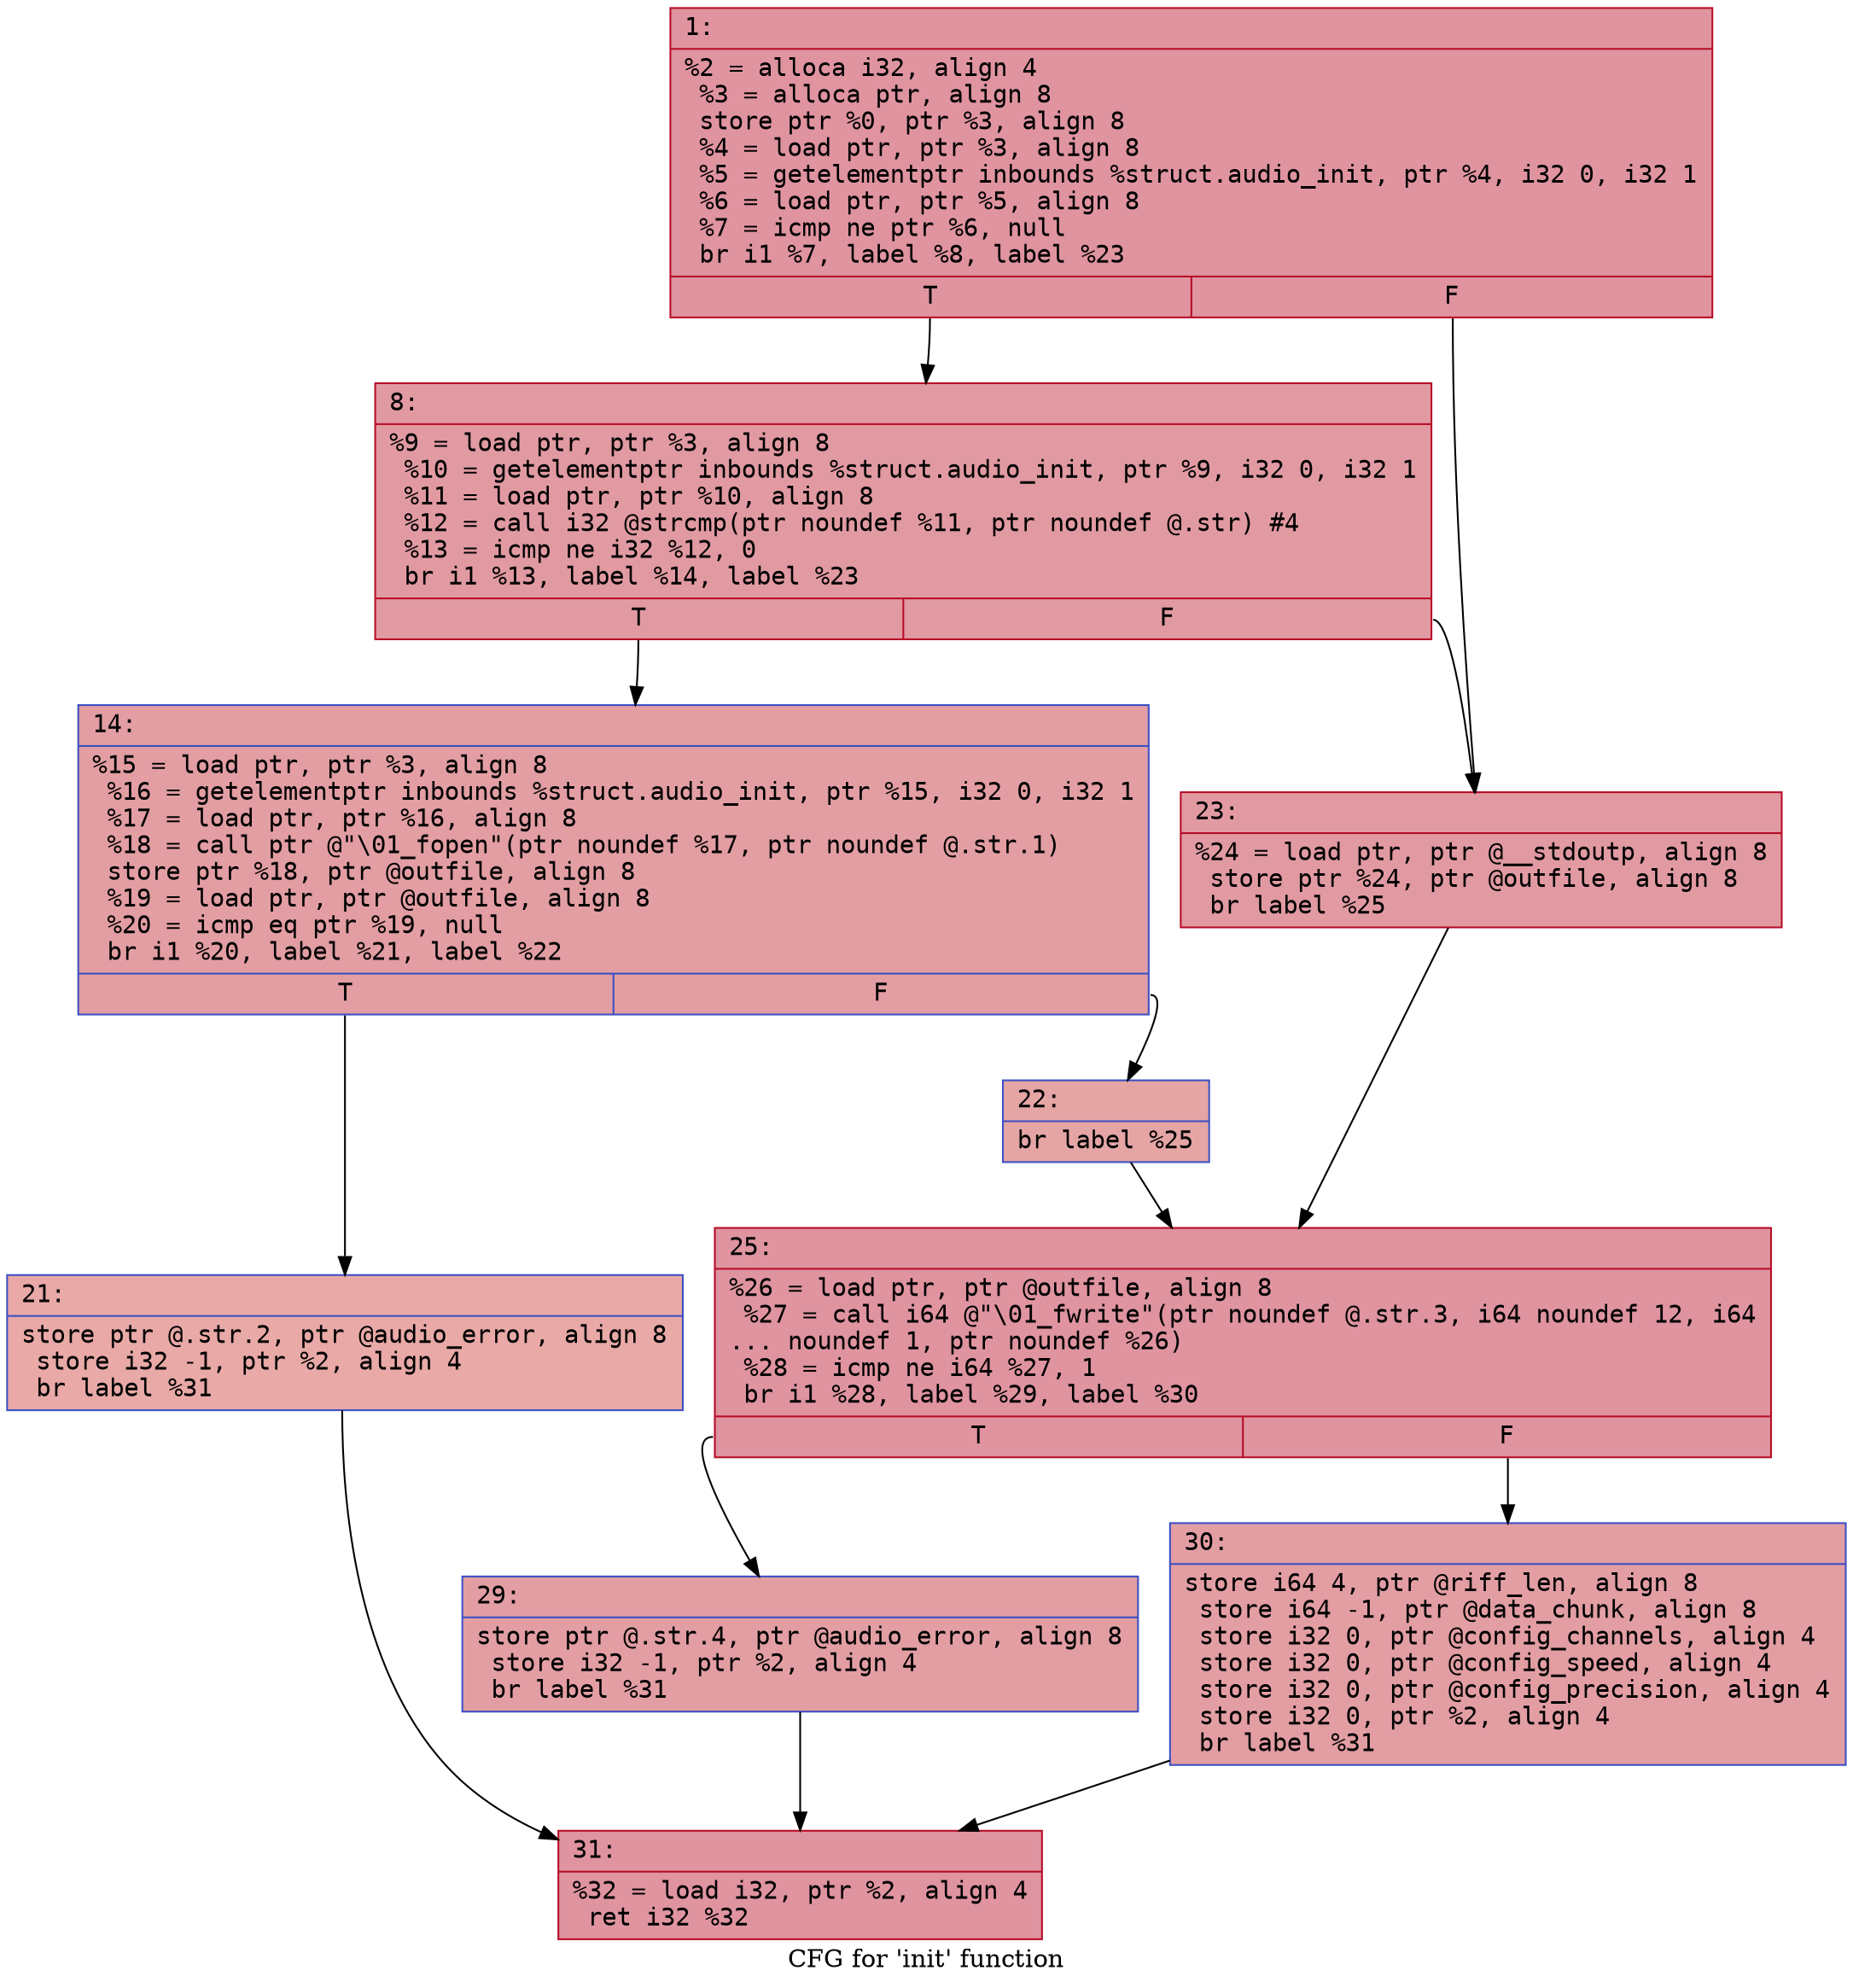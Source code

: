 digraph "CFG for 'init' function" {
	label="CFG for 'init' function";

	Node0x6000011963f0 [shape=record,color="#b70d28ff", style=filled, fillcolor="#b70d2870" fontname="Courier",label="{1:\l|  %2 = alloca i32, align 4\l  %3 = alloca ptr, align 8\l  store ptr %0, ptr %3, align 8\l  %4 = load ptr, ptr %3, align 8\l  %5 = getelementptr inbounds %struct.audio_init, ptr %4, i32 0, i32 1\l  %6 = load ptr, ptr %5, align 8\l  %7 = icmp ne ptr %6, null\l  br i1 %7, label %8, label %23\l|{<s0>T|<s1>F}}"];
	Node0x6000011963f0:s0 -> Node0x600001196440[tooltip="1 -> 8\nProbability 62.50%" ];
	Node0x6000011963f0:s1 -> Node0x600001196580[tooltip="1 -> 23\nProbability 37.50%" ];
	Node0x600001196440 [shape=record,color="#b70d28ff", style=filled, fillcolor="#bb1b2c70" fontname="Courier",label="{8:\l|  %9 = load ptr, ptr %3, align 8\l  %10 = getelementptr inbounds %struct.audio_init, ptr %9, i32 0, i32 1\l  %11 = load ptr, ptr %10, align 8\l  %12 = call i32 @strcmp(ptr noundef %11, ptr noundef @.str) #4\l  %13 = icmp ne i32 %12, 0\l  br i1 %13, label %14, label %23\l|{<s0>T|<s1>F}}"];
	Node0x600001196440:s0 -> Node0x600001196490[tooltip="8 -> 14\nProbability 62.50%" ];
	Node0x600001196440:s1 -> Node0x600001196580[tooltip="8 -> 23\nProbability 37.50%" ];
	Node0x600001196490 [shape=record,color="#3d50c3ff", style=filled, fillcolor="#be242e70" fontname="Courier",label="{14:\l|  %15 = load ptr, ptr %3, align 8\l  %16 = getelementptr inbounds %struct.audio_init, ptr %15, i32 0, i32 1\l  %17 = load ptr, ptr %16, align 8\l  %18 = call ptr @\"\\01_fopen\"(ptr noundef %17, ptr noundef @.str.1)\l  store ptr %18, ptr @outfile, align 8\l  %19 = load ptr, ptr @outfile, align 8\l  %20 = icmp eq ptr %19, null\l  br i1 %20, label %21, label %22\l|{<s0>T|<s1>F}}"];
	Node0x600001196490:s0 -> Node0x6000011964e0[tooltip="14 -> 21\nProbability 37.50%" ];
	Node0x600001196490:s1 -> Node0x600001196530[tooltip="14 -> 22\nProbability 62.50%" ];
	Node0x6000011964e0 [shape=record,color="#3d50c3ff", style=filled, fillcolor="#ca3b3770" fontname="Courier",label="{21:\l|  store ptr @.str.2, ptr @audio_error, align 8\l  store i32 -1, ptr %2, align 4\l  br label %31\l}"];
	Node0x6000011964e0 -> Node0x6000011966c0[tooltip="21 -> 31\nProbability 100.00%" ];
	Node0x600001196530 [shape=record,color="#3d50c3ff", style=filled, fillcolor="#c5333470" fontname="Courier",label="{22:\l|  br label %25\l}"];
	Node0x600001196530 -> Node0x6000011965d0[tooltip="22 -> 25\nProbability 100.00%" ];
	Node0x600001196580 [shape=record,color="#b70d28ff", style=filled, fillcolor="#bb1b2c70" fontname="Courier",label="{23:\l|  %24 = load ptr, ptr @__stdoutp, align 8\l  store ptr %24, ptr @outfile, align 8\l  br label %25\l}"];
	Node0x600001196580 -> Node0x6000011965d0[tooltip="23 -> 25\nProbability 100.00%" ];
	Node0x6000011965d0 [shape=record,color="#b70d28ff", style=filled, fillcolor="#b70d2870" fontname="Courier",label="{25:\l|  %26 = load ptr, ptr @outfile, align 8\l  %27 = call i64 @\"\\01_fwrite\"(ptr noundef @.str.3, i64 noundef 12, i64\l... noundef 1, ptr noundef %26)\l  %28 = icmp ne i64 %27, 1\l  br i1 %28, label %29, label %30\l|{<s0>T|<s1>F}}"];
	Node0x6000011965d0:s0 -> Node0x600001196620[tooltip="25 -> 29\nProbability 50.00%" ];
	Node0x6000011965d0:s1 -> Node0x600001196670[tooltip="25 -> 30\nProbability 50.00%" ];
	Node0x600001196620 [shape=record,color="#3d50c3ff", style=filled, fillcolor="#be242e70" fontname="Courier",label="{29:\l|  store ptr @.str.4, ptr @audio_error, align 8\l  store i32 -1, ptr %2, align 4\l  br label %31\l}"];
	Node0x600001196620 -> Node0x6000011966c0[tooltip="29 -> 31\nProbability 100.00%" ];
	Node0x600001196670 [shape=record,color="#3d50c3ff", style=filled, fillcolor="#be242e70" fontname="Courier",label="{30:\l|  store i64 4, ptr @riff_len, align 8\l  store i64 -1, ptr @data_chunk, align 8\l  store i32 0, ptr @config_channels, align 4\l  store i32 0, ptr @config_speed, align 4\l  store i32 0, ptr @config_precision, align 4\l  store i32 0, ptr %2, align 4\l  br label %31\l}"];
	Node0x600001196670 -> Node0x6000011966c0[tooltip="30 -> 31\nProbability 100.00%" ];
	Node0x6000011966c0 [shape=record,color="#b70d28ff", style=filled, fillcolor="#b70d2870" fontname="Courier",label="{31:\l|  %32 = load i32, ptr %2, align 4\l  ret i32 %32\l}"];
}
